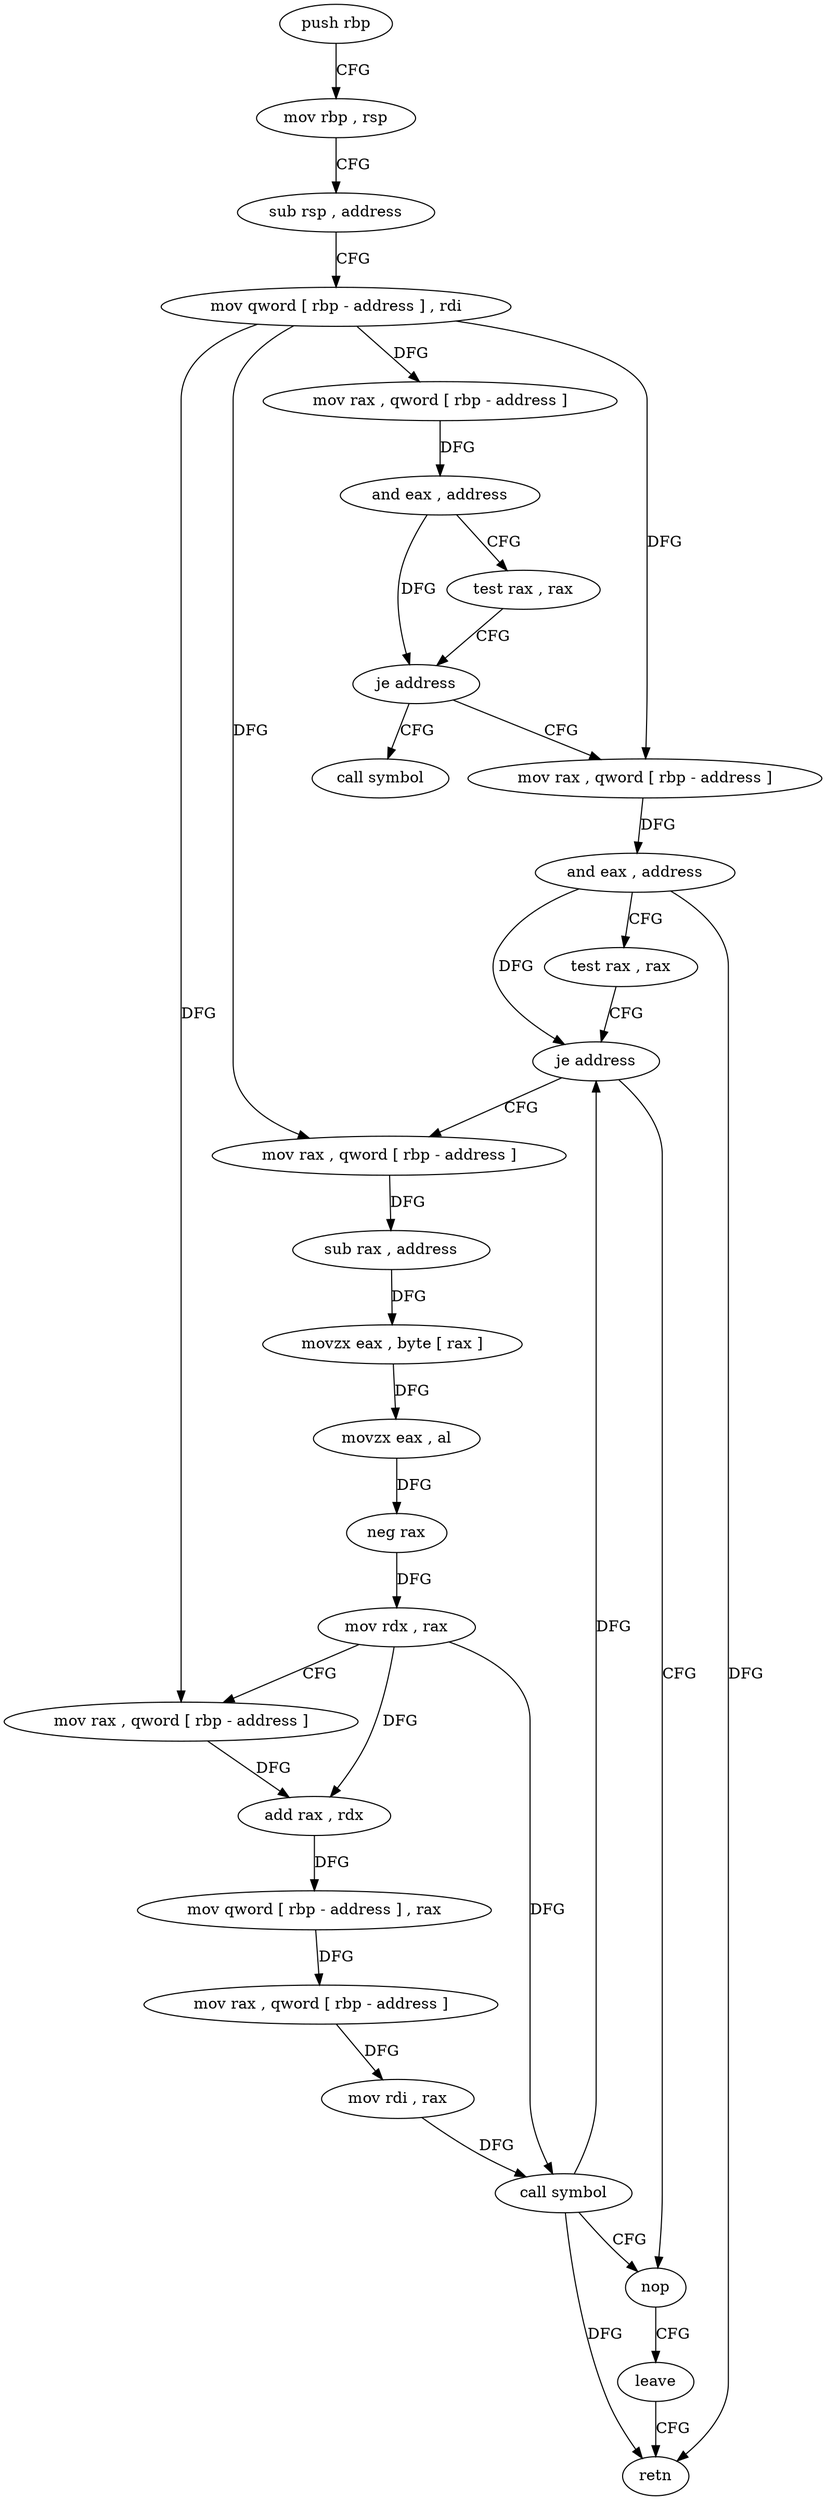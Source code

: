 digraph "func" {
"232355" [label = "push rbp" ]
"232356" [label = "mov rbp , rsp" ]
"232359" [label = "sub rsp , address" ]
"232363" [label = "mov qword [ rbp - address ] , rdi" ]
"232367" [label = "mov rax , qword [ rbp - address ]" ]
"232371" [label = "and eax , address" ]
"232374" [label = "test rax , rax" ]
"232377" [label = "je address" ]
"232384" [label = "mov rax , qword [ rbp - address ]" ]
"232379" [label = "call symbol" ]
"232388" [label = "and eax , address" ]
"232391" [label = "test rax , rax" ]
"232394" [label = "je address" ]
"232439" [label = "nop" ]
"232396" [label = "mov rax , qword [ rbp - address ]" ]
"232440" [label = "leave" ]
"232441" [label = "retn" ]
"232400" [label = "sub rax , address" ]
"232404" [label = "movzx eax , byte [ rax ]" ]
"232407" [label = "movzx eax , al" ]
"232410" [label = "neg rax" ]
"232413" [label = "mov rdx , rax" ]
"232416" [label = "mov rax , qword [ rbp - address ]" ]
"232420" [label = "add rax , rdx" ]
"232423" [label = "mov qword [ rbp - address ] , rax" ]
"232427" [label = "mov rax , qword [ rbp - address ]" ]
"232431" [label = "mov rdi , rax" ]
"232434" [label = "call symbol" ]
"232355" -> "232356" [ label = "CFG" ]
"232356" -> "232359" [ label = "CFG" ]
"232359" -> "232363" [ label = "CFG" ]
"232363" -> "232367" [ label = "DFG" ]
"232363" -> "232384" [ label = "DFG" ]
"232363" -> "232396" [ label = "DFG" ]
"232363" -> "232416" [ label = "DFG" ]
"232367" -> "232371" [ label = "DFG" ]
"232371" -> "232374" [ label = "CFG" ]
"232371" -> "232377" [ label = "DFG" ]
"232374" -> "232377" [ label = "CFG" ]
"232377" -> "232384" [ label = "CFG" ]
"232377" -> "232379" [ label = "CFG" ]
"232384" -> "232388" [ label = "DFG" ]
"232388" -> "232391" [ label = "CFG" ]
"232388" -> "232394" [ label = "DFG" ]
"232388" -> "232441" [ label = "DFG" ]
"232391" -> "232394" [ label = "CFG" ]
"232394" -> "232439" [ label = "CFG" ]
"232394" -> "232396" [ label = "CFG" ]
"232439" -> "232440" [ label = "CFG" ]
"232396" -> "232400" [ label = "DFG" ]
"232440" -> "232441" [ label = "CFG" ]
"232400" -> "232404" [ label = "DFG" ]
"232404" -> "232407" [ label = "DFG" ]
"232407" -> "232410" [ label = "DFG" ]
"232410" -> "232413" [ label = "DFG" ]
"232413" -> "232416" [ label = "CFG" ]
"232413" -> "232420" [ label = "DFG" ]
"232413" -> "232434" [ label = "DFG" ]
"232416" -> "232420" [ label = "DFG" ]
"232420" -> "232423" [ label = "DFG" ]
"232423" -> "232427" [ label = "DFG" ]
"232427" -> "232431" [ label = "DFG" ]
"232431" -> "232434" [ label = "DFG" ]
"232434" -> "232439" [ label = "CFG" ]
"232434" -> "232394" [ label = "DFG" ]
"232434" -> "232441" [ label = "DFG" ]
}
